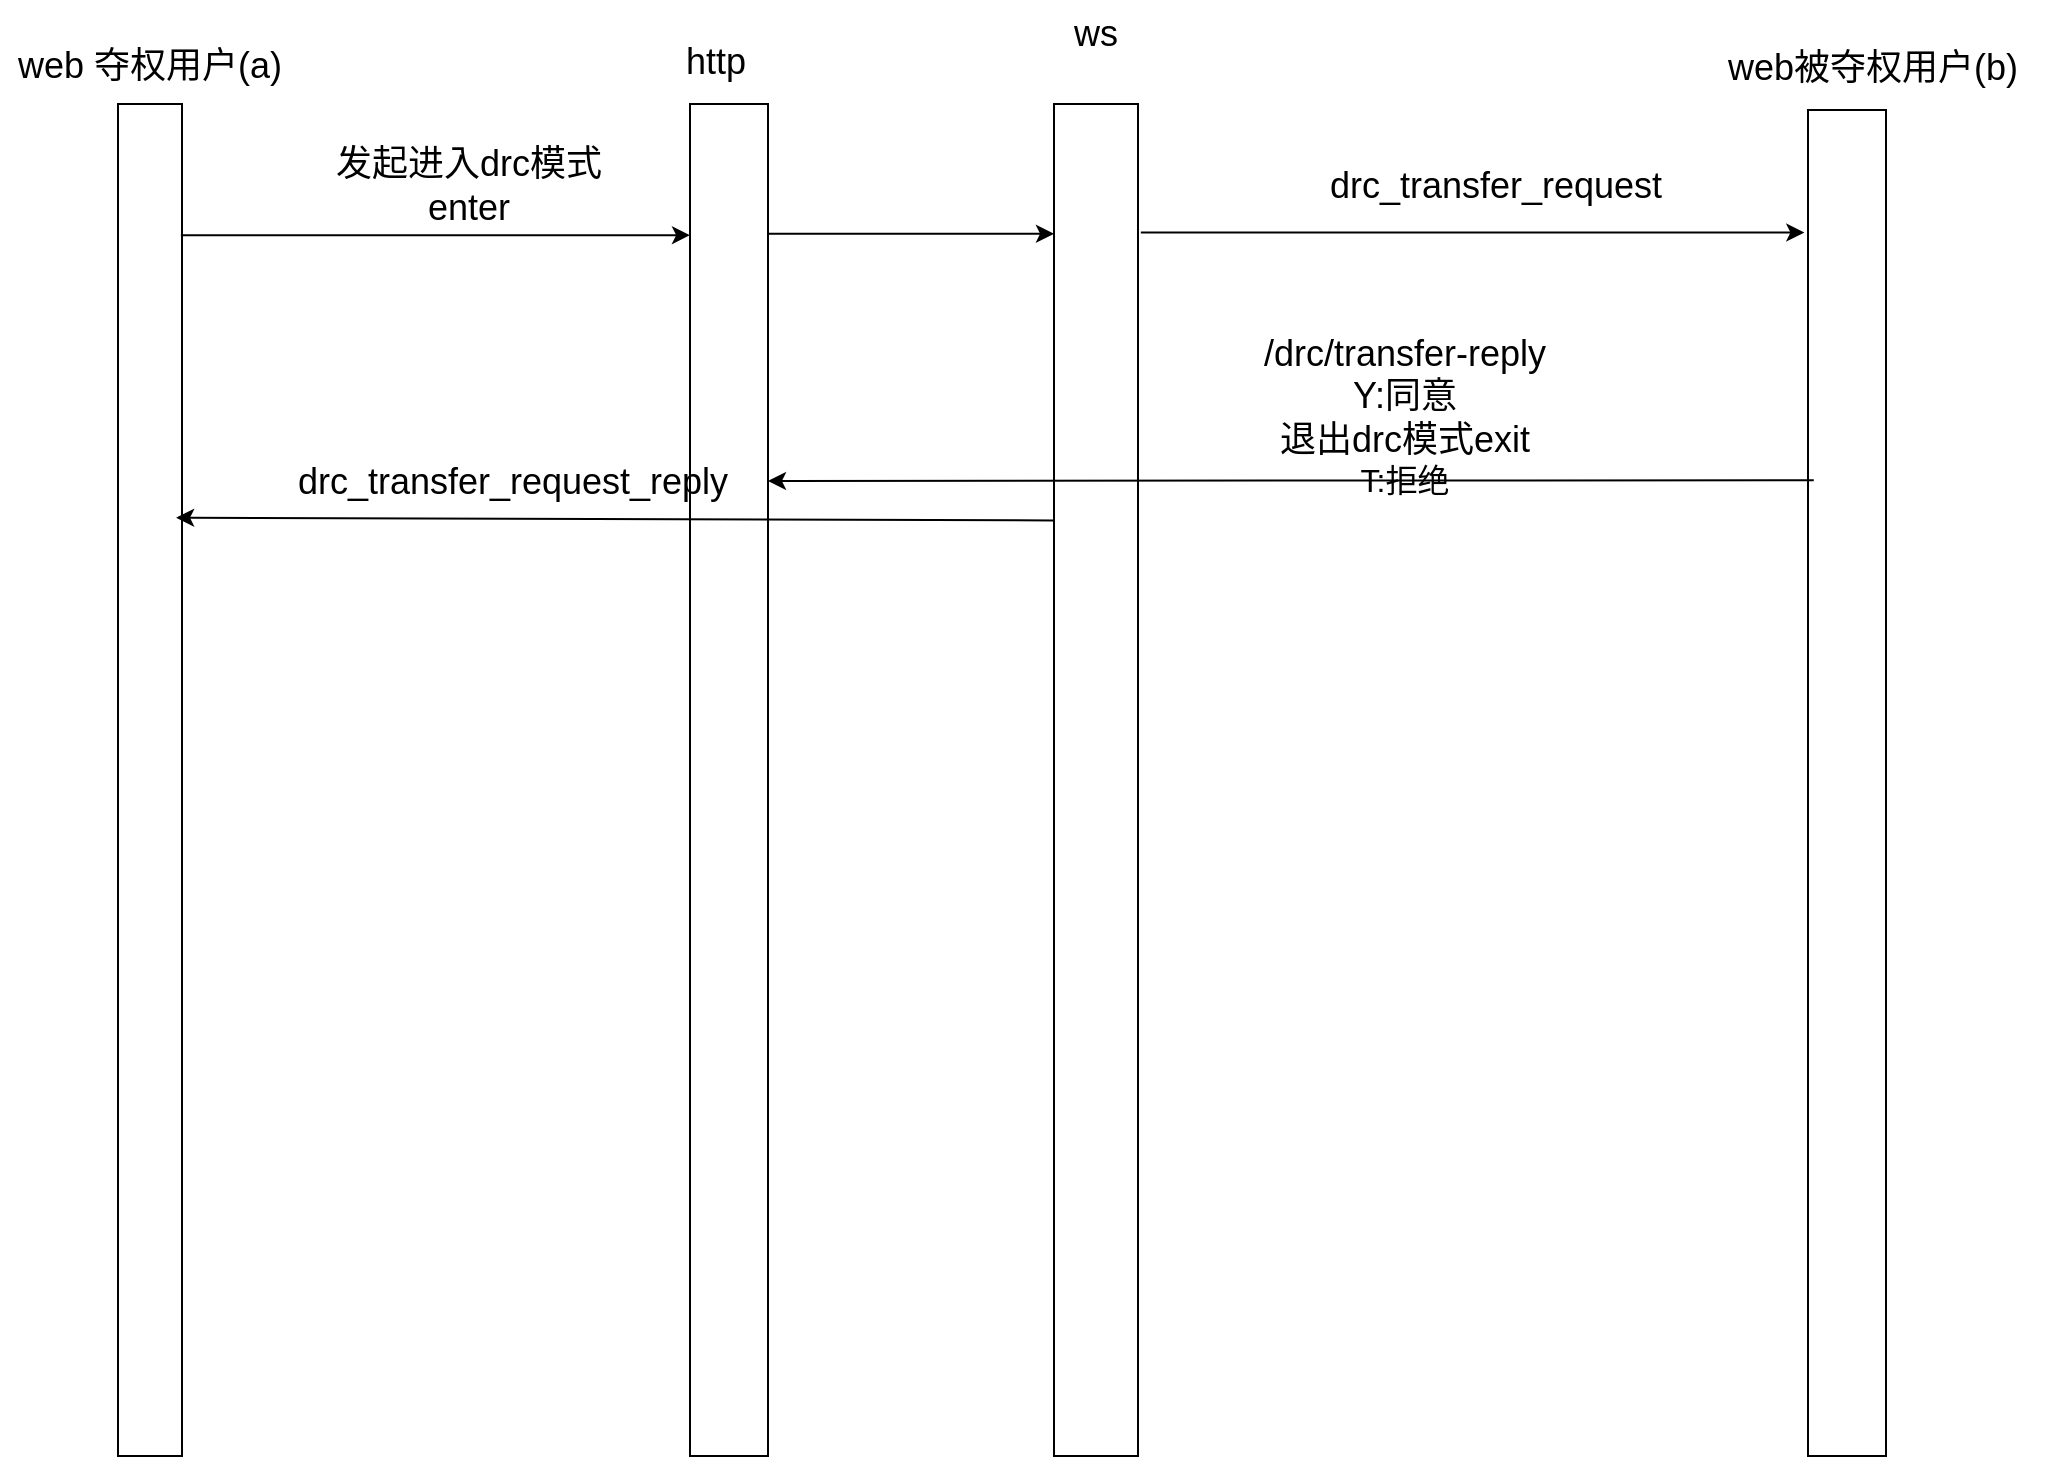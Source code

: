 <mxfile version="26.0.6">
  <diagram name="第 1 页" id="8OPTQQ0Y6nEyz8aREW__">
    <mxGraphModel dx="1687" dy="894" grid="1" gridSize="13" guides="1" tooltips="1" connect="1" arrows="1" fold="1" page="0" pageScale="1" pageWidth="827" pageHeight="1169" math="0" shadow="0">
      <root>
        <mxCell id="0" />
        <mxCell id="1" parent="0" />
        <mxCell id="5en8-DEIEH1vQv8uQwFA-1" value="" style="rounded=0;whiteSpace=wrap;html=1;" vertex="1" parent="1">
          <mxGeometry x="91" y="117" width="32" height="676" as="geometry" />
        </mxCell>
        <mxCell id="5en8-DEIEH1vQv8uQwFA-4" value="" style="rounded=0;whiteSpace=wrap;html=1;" vertex="1" parent="1">
          <mxGeometry x="377" y="117" width="39" height="676" as="geometry" />
        </mxCell>
        <mxCell id="5en8-DEIEH1vQv8uQwFA-5" value="" style="rounded=0;whiteSpace=wrap;html=1;" vertex="1" parent="1">
          <mxGeometry x="559" y="117" width="42" height="676" as="geometry" />
        </mxCell>
        <mxCell id="5en8-DEIEH1vQv8uQwFA-8" value="" style="rounded=0;whiteSpace=wrap;html=1;" vertex="1" parent="1">
          <mxGeometry x="936" y="120" width="39" height="673" as="geometry" />
        </mxCell>
        <mxCell id="5en8-DEIEH1vQv8uQwFA-14" value="" style="endArrow=classic;html=1;rounded=0;exitX=0.982;exitY=0.097;exitDx=0;exitDy=0;exitPerimeter=0;entryX=0;entryY=0.097;entryDx=0;entryDy=0;entryPerimeter=0;" edge="1" parent="1" source="5en8-DEIEH1vQv8uQwFA-1" target="5en8-DEIEH1vQv8uQwFA-4">
          <mxGeometry width="50" height="50" relative="1" as="geometry">
            <mxPoint x="104" y="260" as="sourcePoint" />
            <mxPoint x="442" y="260" as="targetPoint" />
          </mxGeometry>
        </mxCell>
        <mxCell id="5en8-DEIEH1vQv8uQwFA-17" value="&lt;font style=&quot;font-size: 18px;&quot;&gt;发起进入drc模式enter&lt;/font&gt;" style="text;html=1;align=center;verticalAlign=middle;whiteSpace=wrap;rounded=0;" vertex="1" parent="1">
          <mxGeometry x="182" y="138.5" width="169" height="39" as="geometry" />
        </mxCell>
        <mxCell id="5en8-DEIEH1vQv8uQwFA-18" value="&lt;span style=&quot;font-size: 18px;&quot;&gt;web 夺权用户(a)&lt;/span&gt;" style="text;html=1;align=center;verticalAlign=middle;whiteSpace=wrap;rounded=0;" vertex="1" parent="1">
          <mxGeometry x="32" y="78" width="150" height="39" as="geometry" />
        </mxCell>
        <mxCell id="5en8-DEIEH1vQv8uQwFA-19" value="&lt;font style=&quot;font-size: 18px;&quot;&gt;http&lt;/font&gt;" style="text;html=1;align=center;verticalAlign=middle;whiteSpace=wrap;rounded=0;" vertex="1" parent="1">
          <mxGeometry x="338" y="75" width="104" height="42" as="geometry" />
        </mxCell>
        <mxCell id="5en8-DEIEH1vQv8uQwFA-20" value="&lt;span style=&quot;font-size: 18px;&quot;&gt;web被夺权用户(b)&lt;/span&gt;" style="text;html=1;align=center;verticalAlign=middle;whiteSpace=wrap;rounded=0;" vertex="1" parent="1">
          <mxGeometry x="871" y="78" width="195" height="42" as="geometry" />
        </mxCell>
        <mxCell id="5en8-DEIEH1vQv8uQwFA-21" value="&lt;font style=&quot;font-size: 18px;&quot;&gt;ws&lt;/font&gt;" style="text;html=1;align=center;verticalAlign=middle;whiteSpace=wrap;rounded=0;" vertex="1" parent="1">
          <mxGeometry x="537" y="65" width="86" height="34" as="geometry" />
        </mxCell>
        <mxCell id="5en8-DEIEH1vQv8uQwFA-22" value="" style="endArrow=classic;html=1;rounded=0;entryX=0;entryY=0.096;entryDx=0;entryDy=0;entryPerimeter=0;exitX=1;exitY=0.096;exitDx=0;exitDy=0;exitPerimeter=0;" edge="1" parent="1" source="5en8-DEIEH1vQv8uQwFA-4" target="5en8-DEIEH1vQv8uQwFA-5">
          <mxGeometry width="50" height="50" relative="1" as="geometry">
            <mxPoint x="442" y="206" as="sourcePoint" />
            <mxPoint x="492" y="156" as="targetPoint" />
          </mxGeometry>
        </mxCell>
        <mxCell id="5en8-DEIEH1vQv8uQwFA-23" value="" style="endArrow=classic;html=1;rounded=0;entryX=-0.047;entryY=0.091;entryDx=0;entryDy=0;entryPerimeter=0;exitX=1.034;exitY=0.095;exitDx=0;exitDy=0;exitPerimeter=0;" edge="1" parent="1" source="5en8-DEIEH1vQv8uQwFA-5" target="5en8-DEIEH1vQv8uQwFA-8">
          <mxGeometry width="50" height="50" relative="1" as="geometry">
            <mxPoint x="728" y="232" as="sourcePoint" />
            <mxPoint x="778" y="182" as="targetPoint" />
          </mxGeometry>
        </mxCell>
        <mxCell id="5en8-DEIEH1vQv8uQwFA-24" value="&lt;font style=&quot;font-size: 18px;&quot;&gt;drc_transfer_request&lt;/font&gt;" style="text;html=1;align=center;verticalAlign=middle;whiteSpace=wrap;rounded=0;" vertex="1" parent="1">
          <mxGeometry x="689" y="138.5" width="182" height="39" as="geometry" />
        </mxCell>
        <mxCell id="5en8-DEIEH1vQv8uQwFA-25" value="" style="endArrow=classic;html=1;rounded=0;exitX=0.074;exitY=0.275;exitDx=0;exitDy=0;exitPerimeter=0;entryX=1;entryY=0.5;entryDx=0;entryDy=0;" edge="1" parent="1" source="5en8-DEIEH1vQv8uQwFA-8" target="5en8-DEIEH1vQv8uQwFA-27">
          <mxGeometry width="50" height="50" relative="1" as="geometry">
            <mxPoint x="871" y="336" as="sourcePoint" />
            <mxPoint x="611" y="326" as="targetPoint" />
          </mxGeometry>
        </mxCell>
        <mxCell id="5en8-DEIEH1vQv8uQwFA-26" value="" style="endArrow=classic;html=1;rounded=0;exitX=0;exitY=0.308;exitDx=0;exitDy=0;exitPerimeter=0;entryX=0.908;entryY=0.306;entryDx=0;entryDy=0;entryPerimeter=0;" edge="1" parent="1" target="5en8-DEIEH1vQv8uQwFA-1">
          <mxGeometry width="50" height="50" relative="1" as="geometry">
            <mxPoint x="559" y="325.208" as="sourcePoint" />
            <mxPoint x="130" y="325" as="targetPoint" />
          </mxGeometry>
        </mxCell>
        <mxCell id="5en8-DEIEH1vQv8uQwFA-27" value="&lt;span style=&quot;font-size: 18px;&quot;&gt;drc_transfer_request_reply&lt;/span&gt;" style="text;html=1;align=center;verticalAlign=middle;whiteSpace=wrap;rounded=0;" vertex="1" parent="1">
          <mxGeometry x="161" y="286" width="255" height="39" as="geometry" />
        </mxCell>
        <mxCell id="5en8-DEIEH1vQv8uQwFA-28" value="&lt;div&gt;&lt;font style=&quot;&quot;&gt;&lt;span style=&quot;font-size: 18px;&quot;&gt;/drc/transfer-reply&lt;/span&gt;&lt;/font&gt;&lt;/div&gt;&lt;font style=&quot;font-size: 18px;&quot;&gt;Y:同意&lt;/font&gt;&lt;div&gt;&lt;span style=&quot;font-size: 18px;&quot;&gt;退出drc模式exit&lt;/span&gt;&lt;/div&gt;&lt;div&gt;&lt;div&gt;&lt;div&gt;&lt;font size=&quot;3&quot;&gt;T:拒绝&lt;/font&gt;&lt;/div&gt;&lt;/div&gt;&lt;/div&gt;" style="text;html=1;align=center;verticalAlign=middle;whiteSpace=wrap;rounded=0;" vertex="1" parent="1">
          <mxGeometry x="637" y="234" width="195" height="78" as="geometry" />
        </mxCell>
      </root>
    </mxGraphModel>
  </diagram>
</mxfile>
